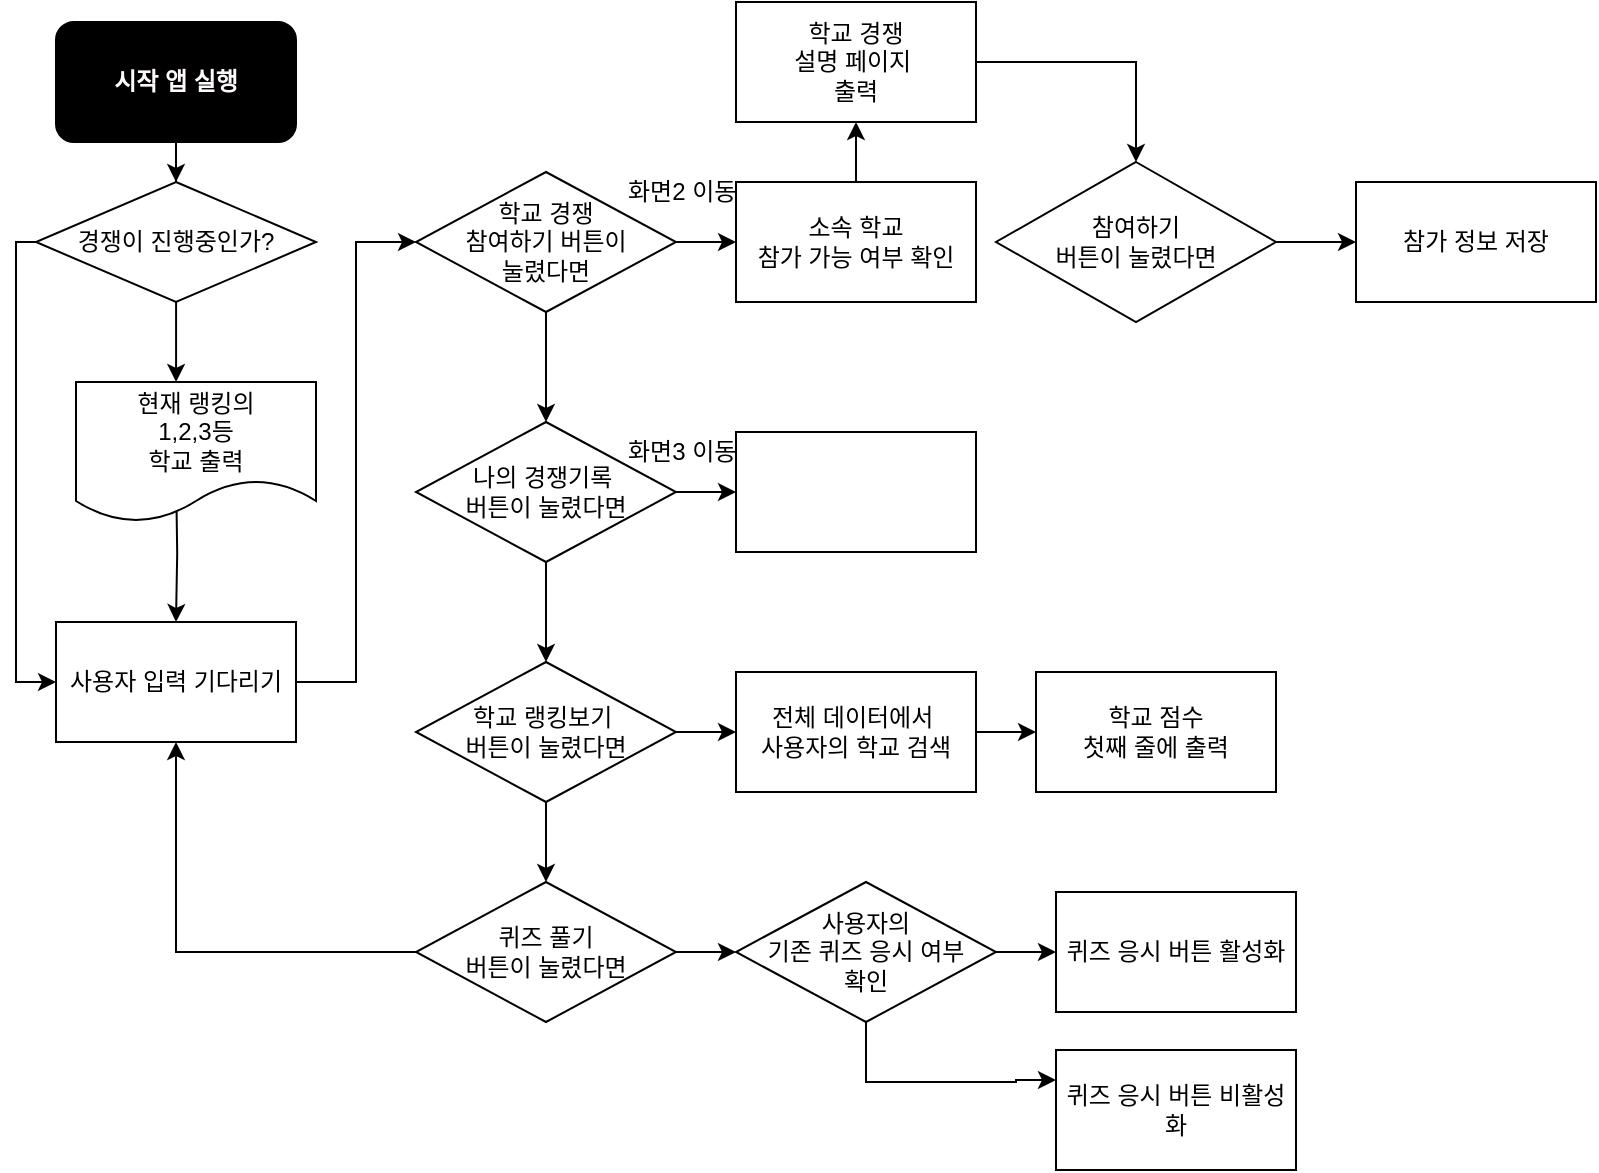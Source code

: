 <mxfile version="20.5.3" type="github">
  <diagram id="lx-rnQh10B7YDGxcXxoP" name="페이지-1">
    <mxGraphModel dx="930" dy="580" grid="1" gridSize="10" guides="1" tooltips="1" connect="1" arrows="1" fold="1" page="1" pageScale="1" pageWidth="827" pageHeight="1169" math="0" shadow="0">
      <root>
        <mxCell id="0" />
        <mxCell id="1" parent="0" />
        <mxCell id="tMGGYB5LBeARhkWClXSp-4" style="edgeStyle=orthogonalEdgeStyle;rounded=0;orthogonalLoop=1;jettySize=auto;html=1;entryX=0.5;entryY=0;entryDx=0;entryDy=0;fontColor=#000000;" edge="1" parent="1" source="tMGGYB5LBeARhkWClXSp-1" target="tMGGYB5LBeARhkWClXSp-2">
          <mxGeometry relative="1" as="geometry" />
        </mxCell>
        <mxCell id="tMGGYB5LBeARhkWClXSp-1" value="&lt;b&gt;&lt;font style=&quot;&quot; color=&quot;#fffafa&quot;&gt;시작 앱 실행&lt;/font&gt;&lt;/b&gt;" style="rounded=1;whiteSpace=wrap;html=1;fillColor=#000000;" vertex="1" parent="1">
          <mxGeometry x="80" y="70" width="120" height="60" as="geometry" />
        </mxCell>
        <mxCell id="tMGGYB5LBeARhkWClXSp-13" style="edgeStyle=orthogonalEdgeStyle;rounded=0;orthogonalLoop=1;jettySize=auto;html=1;entryX=0;entryY=0.5;entryDx=0;entryDy=0;fontColor=#000000;" edge="1" parent="1" source="tMGGYB5LBeARhkWClXSp-2" target="tMGGYB5LBeARhkWClXSp-8">
          <mxGeometry relative="1" as="geometry">
            <Array as="points">
              <mxPoint x="60" y="180" />
              <mxPoint x="60" y="400" />
            </Array>
          </mxGeometry>
        </mxCell>
        <mxCell id="tMGGYB5LBeARhkWClXSp-17" style="edgeStyle=orthogonalEdgeStyle;rounded=0;orthogonalLoop=1;jettySize=auto;html=1;entryX=0.417;entryY=0;entryDx=0;entryDy=0;entryPerimeter=0;fontColor=#000000;" edge="1" parent="1" source="tMGGYB5LBeARhkWClXSp-2" target="tMGGYB5LBeARhkWClXSp-16">
          <mxGeometry relative="1" as="geometry" />
        </mxCell>
        <mxCell id="tMGGYB5LBeARhkWClXSp-2" value="&lt;font color=&quot;#000000&quot;&gt;경쟁이 진행중인가?&lt;/font&gt;" style="rhombus;whiteSpace=wrap;html=1;labelBackgroundColor=none;fontColor=#FFFAFA;fillColor=#FFFFFF;" vertex="1" parent="1">
          <mxGeometry x="70" y="150" width="140" height="60" as="geometry" />
        </mxCell>
        <mxCell id="tMGGYB5LBeARhkWClXSp-9" value="" style="edgeStyle=orthogonalEdgeStyle;rounded=0;orthogonalLoop=1;jettySize=auto;html=1;fontColor=#000000;entryX=0.5;entryY=0;entryDx=0;entryDy=0;" edge="1" parent="1" target="tMGGYB5LBeARhkWClXSp-8">
          <mxGeometry relative="1" as="geometry">
            <mxPoint x="140.091" y="300" as="sourcePoint" />
            <mxPoint x="140" y="320" as="targetPoint" />
          </mxGeometry>
        </mxCell>
        <mxCell id="tMGGYB5LBeARhkWClXSp-20" style="edgeStyle=orthogonalEdgeStyle;rounded=0;orthogonalLoop=1;jettySize=auto;html=1;fontColor=#000000;entryX=0;entryY=0.5;entryDx=0;entryDy=0;" edge="1" parent="1" source="tMGGYB5LBeARhkWClXSp-8" target="tMGGYB5LBeARhkWClXSp-19">
          <mxGeometry relative="1" as="geometry" />
        </mxCell>
        <mxCell id="tMGGYB5LBeARhkWClXSp-8" value="사용자 입력 기다리기" style="rounded=0;whiteSpace=wrap;html=1;labelBackgroundColor=none;fontColor=#000000;fillColor=#FFFFFF;" vertex="1" parent="1">
          <mxGeometry x="80" y="370" width="120" height="60" as="geometry" />
        </mxCell>
        <mxCell id="tMGGYB5LBeARhkWClXSp-16" value="현재 랭킹의&lt;br&gt;1,2,3등&lt;br&gt;학교 출력" style="shape=document;whiteSpace=wrap;html=1;boundedLbl=1;labelBackgroundColor=none;fontColor=#000000;fillColor=#FFFFFF;" vertex="1" parent="1">
          <mxGeometry x="90" y="250" width="120" height="70" as="geometry" />
        </mxCell>
        <mxCell id="tMGGYB5LBeARhkWClXSp-22" value="" style="edgeStyle=orthogonalEdgeStyle;rounded=0;orthogonalLoop=1;jettySize=auto;html=1;fontColor=#000000;" edge="1" parent="1" source="tMGGYB5LBeARhkWClXSp-19" target="tMGGYB5LBeARhkWClXSp-21">
          <mxGeometry relative="1" as="geometry" />
        </mxCell>
        <mxCell id="tMGGYB5LBeARhkWClXSp-34" value="" style="edgeStyle=orthogonalEdgeStyle;rounded=0;orthogonalLoop=1;jettySize=auto;html=1;fontColor=#000000;" edge="1" parent="1" source="tMGGYB5LBeARhkWClXSp-19" target="tMGGYB5LBeARhkWClXSp-33">
          <mxGeometry relative="1" as="geometry" />
        </mxCell>
        <mxCell id="tMGGYB5LBeARhkWClXSp-19" value="학교 경쟁&lt;br&gt;참여하기 버튼이&lt;br&gt;눌렸다면" style="rhombus;whiteSpace=wrap;html=1;labelBackgroundColor=none;fontColor=#000000;fillColor=#FFFFFF;" vertex="1" parent="1">
          <mxGeometry x="260" y="145" width="130" height="70" as="geometry" />
        </mxCell>
        <mxCell id="tMGGYB5LBeARhkWClXSp-24" value="" style="edgeStyle=orthogonalEdgeStyle;rounded=0;orthogonalLoop=1;jettySize=auto;html=1;fontColor=#000000;" edge="1" parent="1" source="tMGGYB5LBeARhkWClXSp-21" target="tMGGYB5LBeARhkWClXSp-23">
          <mxGeometry relative="1" as="geometry" />
        </mxCell>
        <mxCell id="tMGGYB5LBeARhkWClXSp-40" value="" style="edgeStyle=orthogonalEdgeStyle;rounded=0;orthogonalLoop=1;jettySize=auto;html=1;fontColor=#000000;" edge="1" parent="1" source="tMGGYB5LBeARhkWClXSp-21" target="tMGGYB5LBeARhkWClXSp-39">
          <mxGeometry relative="1" as="geometry" />
        </mxCell>
        <mxCell id="tMGGYB5LBeARhkWClXSp-21" value="나의 경쟁기록&amp;nbsp;&lt;br&gt;버튼이 눌렸다면" style="rhombus;whiteSpace=wrap;html=1;labelBackgroundColor=none;fontColor=#000000;fillColor=#FFFFFF;" vertex="1" parent="1">
          <mxGeometry x="260" y="270" width="130" height="70" as="geometry" />
        </mxCell>
        <mxCell id="tMGGYB5LBeARhkWClXSp-29" value="" style="edgeStyle=orthogonalEdgeStyle;rounded=0;orthogonalLoop=1;jettySize=auto;html=1;fontColor=#000000;" edge="1" parent="1" source="tMGGYB5LBeARhkWClXSp-23" target="tMGGYB5LBeARhkWClXSp-28">
          <mxGeometry relative="1" as="geometry" />
        </mxCell>
        <mxCell id="tMGGYB5LBeARhkWClXSp-47" value="" style="edgeStyle=orthogonalEdgeStyle;rounded=0;orthogonalLoop=1;jettySize=auto;html=1;fontColor=#000000;" edge="1" parent="1" source="tMGGYB5LBeARhkWClXSp-23" target="tMGGYB5LBeARhkWClXSp-46">
          <mxGeometry relative="1" as="geometry" />
        </mxCell>
        <mxCell id="tMGGYB5LBeARhkWClXSp-23" value="학교 랭킹보기&amp;nbsp;&lt;br&gt;버튼이 눌렸다면" style="rhombus;whiteSpace=wrap;html=1;labelBackgroundColor=none;fontColor=#000000;fillColor=#FFFFFF;" vertex="1" parent="1">
          <mxGeometry x="260" y="390" width="130" height="70" as="geometry" />
        </mxCell>
        <mxCell id="tMGGYB5LBeARhkWClXSp-32" style="edgeStyle=orthogonalEdgeStyle;rounded=0;orthogonalLoop=1;jettySize=auto;html=1;fontColor=#000000;" edge="1" parent="1" source="tMGGYB5LBeARhkWClXSp-28" target="tMGGYB5LBeARhkWClXSp-8">
          <mxGeometry relative="1" as="geometry" />
        </mxCell>
        <mxCell id="tMGGYB5LBeARhkWClXSp-57" value="" style="edgeStyle=orthogonalEdgeStyle;rounded=0;orthogonalLoop=1;jettySize=auto;html=1;fontColor=#000000;" edge="1" parent="1" source="tMGGYB5LBeARhkWClXSp-28" target="tMGGYB5LBeARhkWClXSp-56">
          <mxGeometry relative="1" as="geometry" />
        </mxCell>
        <mxCell id="tMGGYB5LBeARhkWClXSp-28" value="퀴즈 풀기 &lt;br&gt;버튼이 눌렸다면" style="rhombus;whiteSpace=wrap;html=1;labelBackgroundColor=none;fontColor=#000000;fillColor=#FFFFFF;" vertex="1" parent="1">
          <mxGeometry x="260" y="500" width="130" height="70" as="geometry" />
        </mxCell>
        <mxCell id="tMGGYB5LBeARhkWClXSp-42" value="" style="edgeStyle=orthogonalEdgeStyle;rounded=0;orthogonalLoop=1;jettySize=auto;html=1;fontColor=#000000;" edge="1" parent="1" source="tMGGYB5LBeARhkWClXSp-33" target="tMGGYB5LBeARhkWClXSp-41">
          <mxGeometry relative="1" as="geometry" />
        </mxCell>
        <mxCell id="tMGGYB5LBeARhkWClXSp-33" value="소속 학교&lt;br&gt;참가 가능 여부 확인" style="whiteSpace=wrap;html=1;fillColor=#FFFFFF;fontColor=#000000;labelBackgroundColor=none;" vertex="1" parent="1">
          <mxGeometry x="420" y="150" width="120" height="60" as="geometry" />
        </mxCell>
        <mxCell id="tMGGYB5LBeARhkWClXSp-45" value="" style="edgeStyle=orthogonalEdgeStyle;rounded=0;orthogonalLoop=1;jettySize=auto;html=1;fontColor=#000000;" edge="1" parent="1" source="tMGGYB5LBeARhkWClXSp-37" target="tMGGYB5LBeARhkWClXSp-44">
          <mxGeometry relative="1" as="geometry" />
        </mxCell>
        <mxCell id="tMGGYB5LBeARhkWClXSp-37" value="참여하기 &lt;br&gt;버튼이 눌렸다면" style="rhombus;whiteSpace=wrap;html=1;fillColor=#FFFFFF;fontColor=#000000;labelBackgroundColor=none;" vertex="1" parent="1">
          <mxGeometry x="550" y="140" width="140" height="80" as="geometry" />
        </mxCell>
        <mxCell id="tMGGYB5LBeARhkWClXSp-39" value="" style="whiteSpace=wrap;html=1;fillColor=#FFFFFF;fontColor=#000000;labelBackgroundColor=none;" vertex="1" parent="1">
          <mxGeometry x="420" y="275" width="120" height="60" as="geometry" />
        </mxCell>
        <mxCell id="tMGGYB5LBeARhkWClXSp-43" style="edgeStyle=orthogonalEdgeStyle;rounded=0;orthogonalLoop=1;jettySize=auto;html=1;entryX=0.5;entryY=0;entryDx=0;entryDy=0;fontColor=#000000;" edge="1" parent="1" source="tMGGYB5LBeARhkWClXSp-41" target="tMGGYB5LBeARhkWClXSp-37">
          <mxGeometry relative="1" as="geometry" />
        </mxCell>
        <mxCell id="tMGGYB5LBeARhkWClXSp-41" value="학교 경쟁&lt;br&gt;설명 페이지&amp;nbsp;&lt;br&gt;출력" style="whiteSpace=wrap;html=1;fillColor=#FFFFFF;fontColor=#000000;labelBackgroundColor=none;" vertex="1" parent="1">
          <mxGeometry x="420" y="60" width="120" height="60" as="geometry" />
        </mxCell>
        <mxCell id="tMGGYB5LBeARhkWClXSp-44" value="참가 정보 저장" style="whiteSpace=wrap;html=1;fillColor=#FFFFFF;fontColor=#000000;labelBackgroundColor=none;" vertex="1" parent="1">
          <mxGeometry x="730" y="150" width="120" height="60" as="geometry" />
        </mxCell>
        <mxCell id="tMGGYB5LBeARhkWClXSp-49" value="" style="edgeStyle=orthogonalEdgeStyle;rounded=0;orthogonalLoop=1;jettySize=auto;html=1;fontColor=#000000;" edge="1" parent="1" source="tMGGYB5LBeARhkWClXSp-46" target="tMGGYB5LBeARhkWClXSp-48">
          <mxGeometry relative="1" as="geometry" />
        </mxCell>
        <mxCell id="tMGGYB5LBeARhkWClXSp-46" value="전체 데이터에서&amp;nbsp;&lt;br&gt;사용자의 학교 검색" style="whiteSpace=wrap;html=1;fillColor=#FFFFFF;fontColor=#000000;labelBackgroundColor=none;" vertex="1" parent="1">
          <mxGeometry x="420" y="395" width="120" height="60" as="geometry" />
        </mxCell>
        <mxCell id="tMGGYB5LBeARhkWClXSp-48" value="학교 점수 &lt;br&gt;첫째 줄에 출력" style="whiteSpace=wrap;html=1;fillColor=#FFFFFF;fontColor=#000000;labelBackgroundColor=none;" vertex="1" parent="1">
          <mxGeometry x="570" y="395" width="120" height="60" as="geometry" />
        </mxCell>
        <mxCell id="tMGGYB5LBeARhkWClXSp-50" value="화면2 이동" style="text;strokeColor=none;fillColor=none;align=left;verticalAlign=middle;spacingLeft=4;spacingRight=4;overflow=hidden;points=[[0,0.5],[1,0.5]];portConstraint=eastwest;rotatable=0;whiteSpace=wrap;html=1;labelBackgroundColor=none;fontColor=#000000;" vertex="1" parent="1">
          <mxGeometry x="360" y="140" width="70" height="30" as="geometry" />
        </mxCell>
        <mxCell id="tMGGYB5LBeARhkWClXSp-51" value="화면3 이동" style="text;strokeColor=none;fillColor=none;align=left;verticalAlign=middle;spacingLeft=4;spacingRight=4;overflow=hidden;points=[[0,0.5],[1,0.5]];portConstraint=eastwest;rotatable=0;whiteSpace=wrap;html=1;labelBackgroundColor=none;fontColor=#000000;" vertex="1" parent="1">
          <mxGeometry x="360" y="270" width="70" height="30" as="geometry" />
        </mxCell>
        <mxCell id="tMGGYB5LBeARhkWClXSp-59" value="" style="edgeStyle=orthogonalEdgeStyle;rounded=0;orthogonalLoop=1;jettySize=auto;html=1;fontColor=#000000;" edge="1" parent="1" source="tMGGYB5LBeARhkWClXSp-56" target="tMGGYB5LBeARhkWClXSp-58">
          <mxGeometry relative="1" as="geometry" />
        </mxCell>
        <mxCell id="tMGGYB5LBeARhkWClXSp-61" style="edgeStyle=orthogonalEdgeStyle;rounded=0;orthogonalLoop=1;jettySize=auto;html=1;entryX=0;entryY=0.25;entryDx=0;entryDy=0;fontColor=#000000;" edge="1" parent="1" source="tMGGYB5LBeARhkWClXSp-56" target="tMGGYB5LBeARhkWClXSp-60">
          <mxGeometry relative="1" as="geometry">
            <Array as="points">
              <mxPoint x="485" y="600" />
              <mxPoint x="560" y="600" />
            </Array>
          </mxGeometry>
        </mxCell>
        <mxCell id="tMGGYB5LBeARhkWClXSp-56" value="사용자의&lt;br&gt;기존 퀴즈 응시 여부&lt;br&gt;확인" style="rhombus;whiteSpace=wrap;html=1;labelBackgroundColor=none;fontColor=#000000;fillColor=#FFFFFF;" vertex="1" parent="1">
          <mxGeometry x="420" y="500" width="130" height="70" as="geometry" />
        </mxCell>
        <mxCell id="tMGGYB5LBeARhkWClXSp-58" value="퀴즈 응시 버튼 활성화" style="whiteSpace=wrap;html=1;fillColor=#FFFFFF;fontColor=#000000;labelBackgroundColor=none;" vertex="1" parent="1">
          <mxGeometry x="580" y="505" width="120" height="60" as="geometry" />
        </mxCell>
        <mxCell id="tMGGYB5LBeARhkWClXSp-60" value="퀴즈 응시 버튼 비활성화" style="whiteSpace=wrap;html=1;fillColor=#FFFFFF;fontColor=#000000;labelBackgroundColor=none;" vertex="1" parent="1">
          <mxGeometry x="580" y="584" width="120" height="60" as="geometry" />
        </mxCell>
      </root>
    </mxGraphModel>
  </diagram>
</mxfile>
